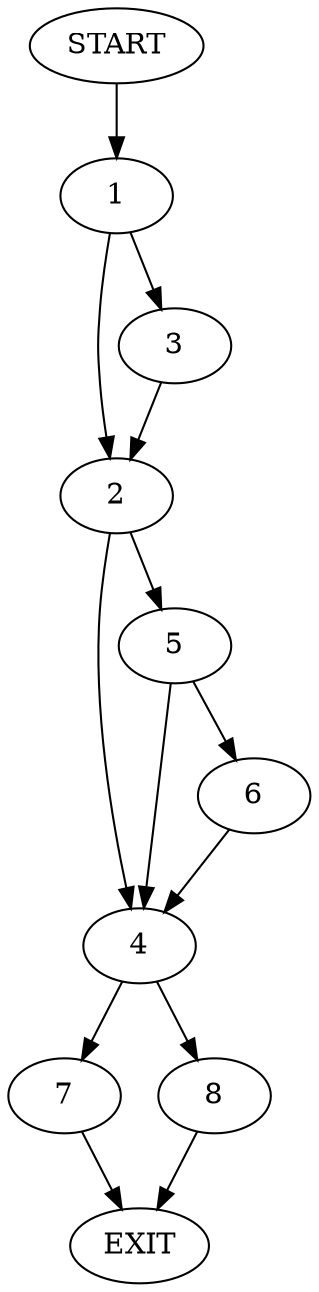 digraph {
0 [label="START"]
9 [label="EXIT"]
0 -> 1
1 -> 2
1 -> 3
3 -> 2
2 -> 4
2 -> 5
5 -> 6
5 -> 4
4 -> 7
4 -> 8
6 -> 4
7 -> 9
8 -> 9
}

